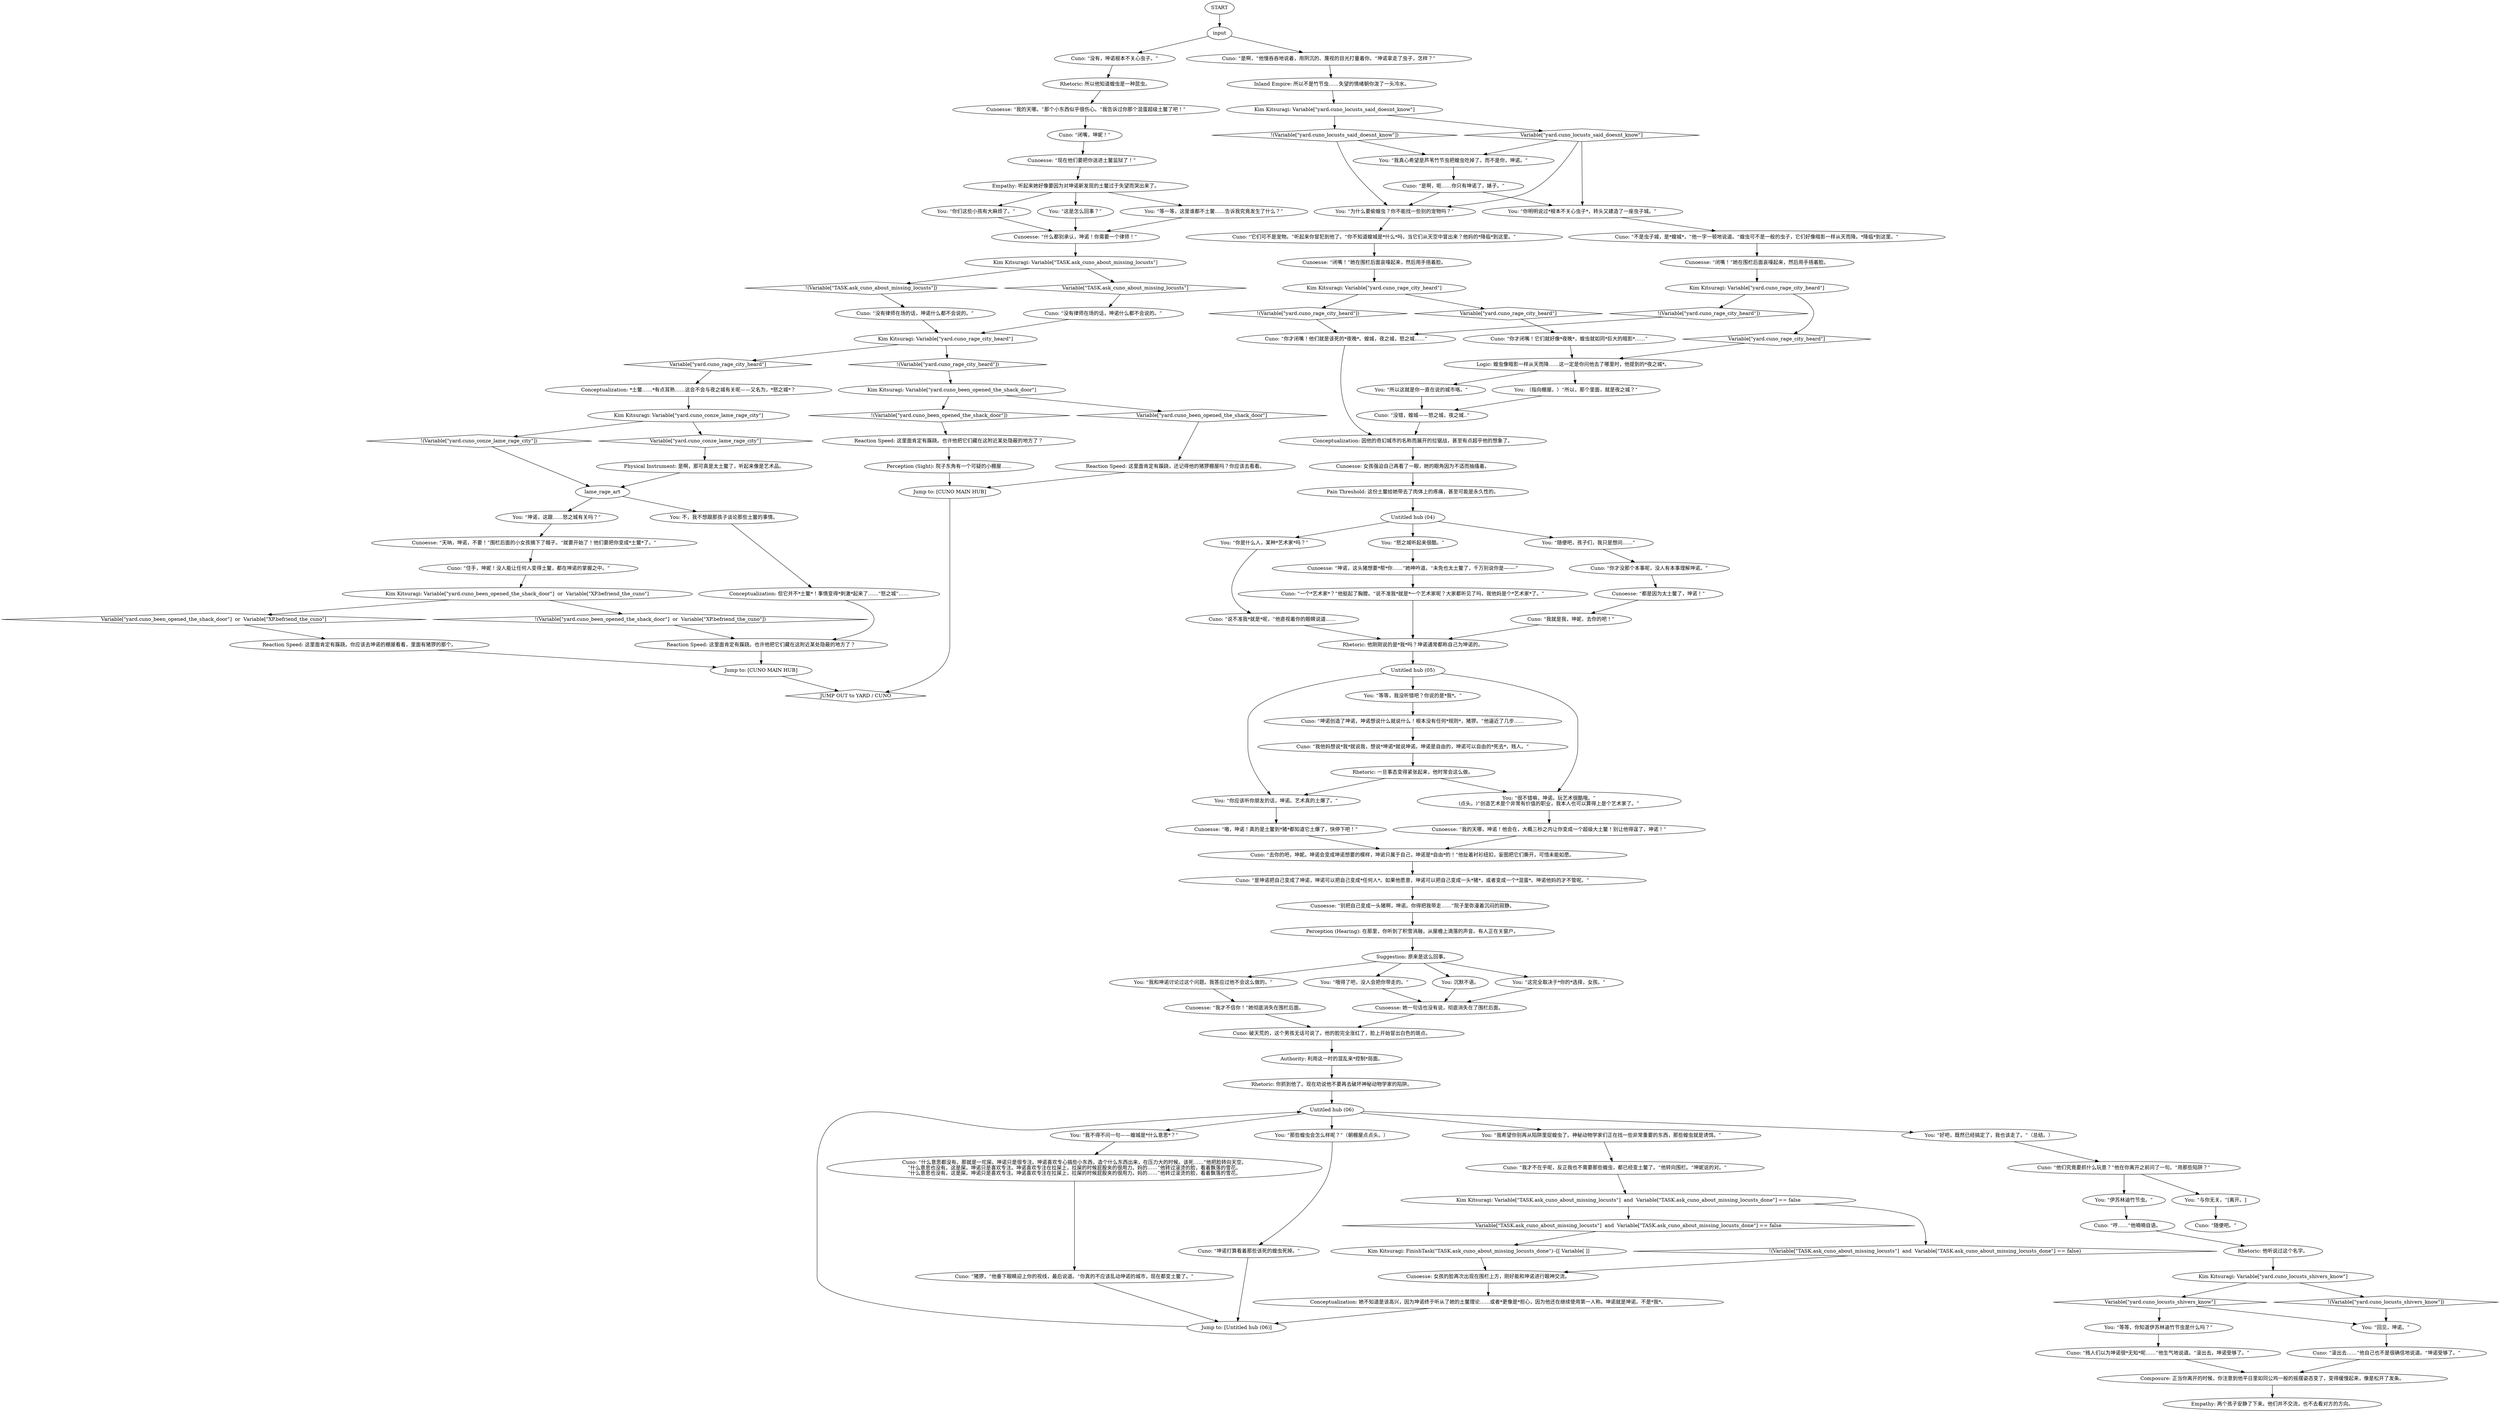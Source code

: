 # YARD / CUNO LOCUSTS
# Cuno's City of Locusts related content.
#* Futile.
#* I've been to shack and clicked on it.
# ==================================================
digraph G {
	  0 [label="START"];
	  1 [label="input"];
	  2 [label="Inland Empire: 所以不是竹节虫……失望的情绪朝你泼了一头冷水。"];
	  3 [label="Kim Kitsuragi: Variable[\"yard.cuno_rage_city_heard\"]"];
	  4 [label="Variable[\"yard.cuno_rage_city_heard\"]", shape=diamond];
	  5 [label="!(Variable[\"yard.cuno_rage_city_heard\"])", shape=diamond];
	  6 [label="Cuno: “没错，蝗城——怒之城，夜之城..“"];
	  7 [label="You: “你是什么人，某种*艺术家*吗？”"];
	  8 [label="You: “哦得了吧，没人会把你带走的。”"];
	  9 [label="Untitled hub (06)"];
	  10 [label="Cuno: “什么意思都没有。那就是一坨屎。坤诺只是很专注。坤诺喜欢专心搞些小东西，造个什么东西出来，在压力大的时候。该死……”他把脸转向天空。\n“什么意思也没有。这是屎。坤诺只是喜欢专注。坤诺喜欢专注在拉屎上，拉屎的时候屁股夹的很用力。妈的……”他转过滚烫的脸，看着飘落的雪花。\n“什么意思也没有。这是屎。坤诺只是喜欢专注。坤诺喜欢专注在拉屎上，拉屎的时候屁股夹的很用力。妈的……”他转过滚烫的脸，看着飘落的雪花。"];
	  11 [label="Cunoesse: “天呐，坤诺，不要！”围栏后面的小女孩摘下了帽子。“就要开始了！他们要把你变成*土鳖*了。”"];
	  12 [label="Rhetoric: 一旦事态变得紧张起来，他时常会这么做。"];
	  13 [label="Cunoesse: “我才不信你！”她彻底消失在围栏后面。"];
	  14 [label="Perception (Sight): 院子东角有一个可疑的小棚屋……"];
	  15 [label="You: “我真心希望是芦苇竹节虫把蝗虫吃掉了。而不是你，坤诺。”"];
	  16 [label="You: “那些蝗虫会怎么样呢？”（朝棚屋点点头。）"];
	  17 [label="You: “伊苏林迪竹节虫。”"];
	  18 [label="Rhetoric: 他听说过这个名字。"];
	  19 [label="Cunoesse: “什么都别承认，坤诺！你需要一个律师！”"];
	  20 [label="Kim Kitsuragi: Variable[\"yard.cuno_been_opened_the_shack_door\"]  or  Variable[\"XP.befriend_the_cuno\"]"];
	  21 [label="Variable[\"yard.cuno_been_opened_the_shack_door\"]  or  Variable[\"XP.befriend_the_cuno\"]", shape=diamond];
	  22 [label="!(Variable[\"yard.cuno_been_opened_the_shack_door\"]  or  Variable[\"XP.befriend_the_cuno\"])", shape=diamond];
	  23 [label="You: “我不得不问一句——蝗城是*什么意思*？”"];
	  24 [label="Cuno: “坤诺打算看着那些该死的蝗虫死掉。”"];
	  25 [label="You: “等等，你知道伊苏林迪竹节虫是什么吗？”"];
	  26 [label="Authority: 利用这一时的混乱来*控制*局面。"];
	  27 [label="Conceptualization: 但它并不*土鳖*！事情变得*刺激*起来了……“怒之城”……"];
	  28 [label="Rhetoric: 他刚刚说的是*我*吗？坤诺通常都称自己为坤诺的。"];
	  29 [label="Cuno: “你才没那个本事呢，没人有本事理解坤诺。”"];
	  30 [label="Composure: 正当你离开的时候，你注意到他平日里如同公鸡一般的摇摆姿态变了，变得缓慢起来，像是松开了发条。"];
	  31 [label="Kim Kitsuragi: Variable[\"TASK.ask_cuno_about_missing_locusts\"]  and  Variable[\"TASK.ask_cuno_about_missing_locusts_done\"] == false"];
	  32 [label="Variable[\"TASK.ask_cuno_about_missing_locusts\"]  and  Variable[\"TASK.ask_cuno_about_missing_locusts_done\"] == false", shape=diamond];
	  33 [label="!(Variable[\"TASK.ask_cuno_about_missing_locusts\"]  and  Variable[\"TASK.ask_cuno_about_missing_locusts_done\"] == false)", shape=diamond];
	  34 [label="Cunoesse: 女孩强迫自己再看了一眼，她的眼角因为不适而抽搐着。"];
	  35 [label="Cunoesse: 女孩的脸再次出现在围栏上方，刚好能和坤诺进行眼神交流。"];
	  36 [label="Empathy: 听起来她好像要因为对坤诺新发现的土鳖过于失望而哭出来了。"];
	  37 [label="You: “你们这些小孩有大麻烦了。”"];
	  38 [label="Reaction Speed: 这里面肯定有蹊跷。你应该去坤诺的棚屋看看，里面有猪猡的那个。"];
	  39 [label="Cuno: “它们可不是宠物。”听起来你冒犯到他了。“你不知道蝗城是*什么*吗，当它们从天空中冒出来？他妈的*降临*到这里。”"];
	  40 [label="Cuno: “闭嘴，坤妮！”"];
	  41 [label="You: “你应该听你朋友的话，坤诺。艺术真的土爆了。”"];
	  42 [label="Cuno: “你才闭嘴！它们就好像*夜晚*，蝗虫就如同*巨大的暗影*……”"];
	  43 [label="Cuno: “坤诺创造了坤诺，坤诺想说什么就说什么！根本没有任何*规则*，猪猡。”他逼近了几步……"];
	  44 [label="Conceptualization: 她不知道是该高兴，因为坤诺终于听从了她的土鳖理论……或者*更像是*担心，因为他还在继续使用第一人称。坤诺就是坤诺。不是*我*。"];
	  45 [label="Pain Threshold: 这份土鳖给她带去了肉体上的疼痛，甚至可能是永久性的。"];
	  46 [label="Cuno: “是坤诺把自己变成了坤诺，坤诺可以把自己变成*任何人*。如果他愿意，坤诺可以把自己变成一头*猪*，或者变成一个*混蛋*。坤诺他妈的才不管呢。”"];
	  47 [label="Kim Kitsuragi: FinishTask(\"TASK.ask_cuno_about_missing_locusts_done\")--[[ Variable[ ]]"];
	  48 [label="Suggestion: 原来是这么回事。"];
	  49 [label="Cunoesse: “坤诺，这头猪想要*帮*你……”她呻吟道。“未免也太土鳖了，千万别说你是——-”"];
	  50 [label="Cuno: “哼……”他喃喃自语。"];
	  51 [label="Conceptualization: 因他的奇幻城市的名称而展开的拉锯战，甚至有点超乎他的想象了。"];
	  52 [label="You: “我和坤诺讨论过这个问题。我答应过他不会这么做的。”"];
	  53 [label="You: “与你无关。”[离开。]"];
	  54 [label="Kim Kitsuragi: Variable[\"yard.cuno_rage_city_heard\"]"];
	  55 [label="Variable[\"yard.cuno_rage_city_heard\"]", shape=diamond];
	  56 [label="!(Variable[\"yard.cuno_rage_city_heard\"])", shape=diamond];
	  57 [label="Reaction Speed: 这里面肯定有蹊跷。也许他把它们藏在这附近某处隐蔽的地方了？"];
	  58 [label="You: “我希望你别再从陷阱里捉蝗虫了。神秘动物学家们正在找一些非常重要的东西，那些蝗虫就是诱饵。”"];
	  59 [label="Cuno: 破天荒的，这个男孩无话可说了。他的脸完全涨红了，脸上开始冒出白色的斑点。"];
	  60 [label="You: “好吧，既然已经搞定了，我也该走了。”（总结。）"];
	  61 [label="Cuno: “贱人们以为坤诺很*无知*呢……”他生气地说道。“滚出去，坤诺受够了。”"];
	  62 [label="lame_rage_art"];
	  63 [label="Reaction Speed: 这里面肯定有蹊跷，还记得他的猪猡棚屋吗？你应该去看看。"];
	  64 [label="Cunoesse: “现在他们要把你送进土鳖监狱了！”"];
	  65 [label="You: 不，我不想跟那孩子谈论那些土鳖的事情。"];
	  66 [label="Cuno: “住手，坤妮！没人能让任何人变得土鳖，都在坤诺的掌握之中。”"];
	  67 [label="You: 沉默不语。"];
	  68 [label="Cunoesse: “嗷，坤诺！真的是土鳖到*猪*都知道它土爆了，快停下吧！”"];
	  69 [label="Cunoesse: 她一句话也没有说，彻底消失在了围栏后面。"];
	  70 [label="You: “这是怎么回事？”"];
	  71 [label="Cuno: “我他妈想说*我*就说我，想说*坤诺*就说坤诺。坤诺是自由的，坤诺可以自由的*死去*，贱人。”"];
	  72 [label="Cunoesse: “闭嘴！”她在围栏后面哀嚎起来，然后用手捂着脸。"];
	  73 [label="Cuno: “说不准我*就是*呢，”他直视着你的眼睛说道……"];
	  74 [label="Perception (Hearing): 在那里，你听到了积雪消融，从屋檐上滴落的声音。有人正在关窗户。"];
	  75 [label="Rhetoric: 你抓到他了。现在劝说他不要再去破坏神秘动物学家的陷阱。"];
	  76 [label="Kim Kitsuragi: Variable[\"yard.cuno_rage_city_heard\"]"];
	  77 [label="Variable[\"yard.cuno_rage_city_heard\"]", shape=diamond];
	  78 [label="!(Variable[\"yard.cuno_rage_city_heard\"])", shape=diamond];
	  79 [label="Conceptualization: *土鳖……*有点耳熟……这会不会与夜之城有关呢——又名为，*怒之城*？"];
	  80 [label="Reaction Speed: 这里面肯定有蹊跷。也许他把它们藏在这附近某处隐蔽的地方了？"];
	  81 [label="Kim Kitsuragi: Variable[\"TASK.ask_cuno_about_missing_locusts\"]"];
	  82 [label="Variable[\"TASK.ask_cuno_about_missing_locusts\"]", shape=diamond];
	  83 [label="!(Variable[\"TASK.ask_cuno_about_missing_locusts\"])", shape=diamond];
	  84 [label="You: “为什么要偷蝗虫？你不能找一些别的宠物吗？”"];
	  85 [label="You: “怒之城听起来很酷。”"];
	  86 [label="Cuno: “滚出去……”他自己也不是很确信地说道。“坤诺受够了。”"];
	  87 [label="Cuno: “没有，坤诺根本不关心虫子。”"];
	  88 [label="You: “等一等，这里谁都不土鳖……告诉我究竟发生了什么？”"];
	  89 [label="Cuno: “没有律师在场的话，坤诺什么都不会说的。”"];
	  90 [label="Kim Kitsuragi: Variable[\"yard.cuno_conze_lame_rage_city\"]"];
	  91 [label="Variable[\"yard.cuno_conze_lame_rage_city\"]", shape=diamond];
	  92 [label="!(Variable[\"yard.cuno_conze_lame_rage_city\"])", shape=diamond];
	  93 [label="Kim Kitsuragi: Variable[\"yard.cuno_been_opened_the_shack_door\"]"];
	  94 [label="Variable[\"yard.cuno_been_opened_the_shack_door\"]", shape=diamond];
	  95 [label="!(Variable[\"yard.cuno_been_opened_the_shack_door\"])", shape=diamond];
	  96 [label="Cunoesse: “都是因为太土鳖了，坤诺！”"];
	  97 [label="Kim Kitsuragi: Variable[\"yard.cuno_locusts_said_doesnt_know\"]"];
	  98 [label="Variable[\"yard.cuno_locusts_said_doesnt_know\"]", shape=diamond];
	  99 [label="!(Variable[\"yard.cuno_locusts_said_doesnt_know\"])", shape=diamond];
	  100 [label="Cunoesse: “闭嘴！”她在围栏后面哀嚎起来，然后用手捂着脸。"];
	  101 [label="Logic: 蝗虫像暗影一样从天而降……这一定是你问他去了哪里时，他提到的*夜之城*。"];
	  102 [label="Cuno: “一个*艺术家*？”他挺起了胸膛。“说不准我*就是*一个艺术家呢？大家都听见了吗，我他妈是个*艺术家*了。”"];
	  103 [label="Cuno: “你才闭嘴！他们就是该死的*夜晚*。蝗城，夜之城，怒之城……”"];
	  104 [label="Cuno: “去你的吧，坤妮。坤诺会变成坤诺想要的模样，坤诺只属于自己，坤诺是*自由*的！”他扯着衬衫纽扣，妄图把它们撕开，可惜未能如愿。"];
	  105 [label="Kim Kitsuragi: Variable[\"yard.cuno_locusts_shivers_know\"]"];
	  106 [label="Variable[\"yard.cuno_locusts_shivers_know\"]", shape=diamond];
	  107 [label="!(Variable[\"yard.cuno_locusts_shivers_know\"])", shape=diamond];
	  108 [label="Jump to: [CUNO MAIN HUB]"];
	  109 [label="Cunoesse: “我的天哪。”那个小东西似乎很伤心。“我告诉过你那个混蛋超级土鳖了吧！”"];
	  110 [label="Cuno: “我就是我，坤妮，去你的吧！”"];
	  111 [label="Cuno: “是啊，”他慢吞吞地说着，用阴沉的、蔑视的目光打量着你。“坤诺拿走了虫子，怎样？”"];
	  112 [label="Jump to: [Untitled hub (06)]"];
	  114 [label="You: （指向棚屋。）“所以，那个里面，就是夜之城？”"];
	  115 [label="Untitled hub (04)"];
	  116 [label="You: “等等，我没听错吧？你说的是*我*。”"];
	  117 [label="Jump to: [CUNO MAIN HUB]"];
	  118 [label="Cuno: “是啊，呃……你只有坤诺了，婊子。”"];
	  119 [label="Cuno: “随便吧。”"];
	  120 [label="Cunoesse: “我的天哪，坤诺！他会在，大概三秒之内让你变成一个超级大土鳖！别让他得逞了，坤诺！”"];
	  121 [label="You: “回见，坤诺。”"];
	  122 [label="You: “坤诺，这跟……怒之城有关吗？”"];
	  123 [label="You: “随便吧，孩子们，我只是想问……”"];
	  124 [label="Cuno: “不是虫子城，是*蝗城*，”他一字一顿地说道。“蝗虫可不是一般的虫子，它们好像暗影一样从天而降。*降临*到这里。”"];
	  125 [label="Empathy: 两个孩子安静了下来。他们并不交流，也不去看对方的方向。"];
	  126 [label="Cuno: “没有律师在场的话，坤诺什么都不会说的。”"];
	  127 [label="You: “你明明说过*根本不关心虫子*，转头又建造了一座虫子城。”"];
	  128 [label="You: “所以这就是你一直在说的城市咯。”"];
	  129 [label="Untitled hub (05)"];
	  130 [label="Cuno: “我才不在乎呢，反正我也不需要那些蝗虫，都已经变土鳖了。”他转向围栏。“坤妮说的对。”"];
	  131 [label="Cuno: “他们究竟要抓什么玩意？”他在你离开之前问了一句。“用那些陷阱？”"];
	  132 [label="Cuno: “猪猡，”他垂下眼睛迎上你的视线，最后说道。“你真的不应该乱动坤诺的城市，现在都变土鳖了。”"];
	  133 [label="Rhetoric: 所以他知道蝗虫是一种昆虫。"];
	  134 [label="You: “很不错嘛，坤诺。玩艺术很酷哦。”\n(点头。)“创造艺术是个非常有价值的职业，我本人也可以算得上是个艺术家了。”"];
	  135 [label="Cunoesse: “别把自己变成一头猪啊，坤诺。你得把我带走……”院子里弥漫着沉闷的寂静。"];
	  136 [label="You: “这完全取决于*你的*选择，女孩。”"];
	  137 [label="Physical Instrument: 是啊，那可真是太土鳖了，听起来像是艺术品。"];
	  6030438 [label="JUMP OUT to YARD / CUNO", shape=diamond];
	  0 -> 1
	  1 -> 111
	  1 -> 87
	  2 -> 97
	  3 -> 4
	  3 -> 5
	  4 -> 101
	  5 -> 103
	  6 -> 51
	  7 -> 73
	  8 -> 69
	  9 -> 16
	  9 -> 58
	  9 -> 60
	  9 -> 23
	  10 -> 132
	  11 -> 66
	  12 -> 41
	  12 -> 134
	  13 -> 59
	  14 -> 108
	  15 -> 118
	  16 -> 24
	  17 -> 50
	  18 -> 105
	  19 -> 81
	  20 -> 21
	  20 -> 22
	  21 -> 38
	  22 -> 57
	  23 -> 10
	  24 -> 112
	  25 -> 61
	  26 -> 75
	  27 -> 57
	  28 -> 129
	  29 -> 96
	  30 -> 125
	  31 -> 32
	  31 -> 33
	  32 -> 47
	  33 -> 35
	  34 -> 45
	  35 -> 44
	  36 -> 88
	  36 -> 37
	  36 -> 70
	  37 -> 19
	  38 -> 117
	  39 -> 72
	  40 -> 64
	  41 -> 68
	  42 -> 101
	  43 -> 71
	  44 -> 112
	  45 -> 115
	  46 -> 135
	  47 -> 35
	  48 -> 136
	  48 -> 8
	  48 -> 67
	  48 -> 52
	  49 -> 102
	  50 -> 18
	  51 -> 34
	  52 -> 13
	  53 -> 119
	  54 -> 56
	  54 -> 55
	  55 -> 42
	  56 -> 103
	  57 -> 117
	  58 -> 130
	  59 -> 26
	  60 -> 131
	  61 -> 30
	  62 -> 65
	  62 -> 122
	  63 -> 108
	  64 -> 36
	  65 -> 27
	  66 -> 20
	  67 -> 69
	  68 -> 104
	  69 -> 59
	  70 -> 19
	  71 -> 12
	  72 -> 54
	  73 -> 28
	  74 -> 48
	  75 -> 9
	  76 -> 77
	  76 -> 78
	  77 -> 79
	  78 -> 93
	  79 -> 90
	  80 -> 14
	  81 -> 82
	  81 -> 83
	  82 -> 126
	  83 -> 89
	  84 -> 39
	  85 -> 49
	  86 -> 30
	  87 -> 133
	  88 -> 19
	  89 -> 76
	  90 -> 91
	  90 -> 92
	  91 -> 137
	  92 -> 62
	  93 -> 94
	  93 -> 95
	  94 -> 63
	  95 -> 80
	  96 -> 110
	  97 -> 98
	  97 -> 99
	  98 -> 127
	  98 -> 84
	  98 -> 15
	  99 -> 84
	  99 -> 15
	  100 -> 3
	  101 -> 128
	  101 -> 114
	  102 -> 28
	  103 -> 51
	  104 -> 46
	  105 -> 106
	  105 -> 107
	  106 -> 25
	  106 -> 121
	  107 -> 121
	  108 -> 6030438
	  109 -> 40
	  110 -> 28
	  111 -> 2
	  112 -> 9
	  114 -> 6
	  115 -> 123
	  115 -> 85
	  115 -> 7
	  116 -> 43
	  117 -> 6030438
	  118 -> 84
	  118 -> 127
	  120 -> 104
	  121 -> 86
	  122 -> 11
	  123 -> 29
	  124 -> 100
	  126 -> 76
	  127 -> 124
	  128 -> 6
	  129 -> 41
	  129 -> 116
	  129 -> 134
	  130 -> 31
	  131 -> 17
	  131 -> 53
	  132 -> 112
	  133 -> 109
	  134 -> 120
	  135 -> 74
	  136 -> 69
	  137 -> 62
}


